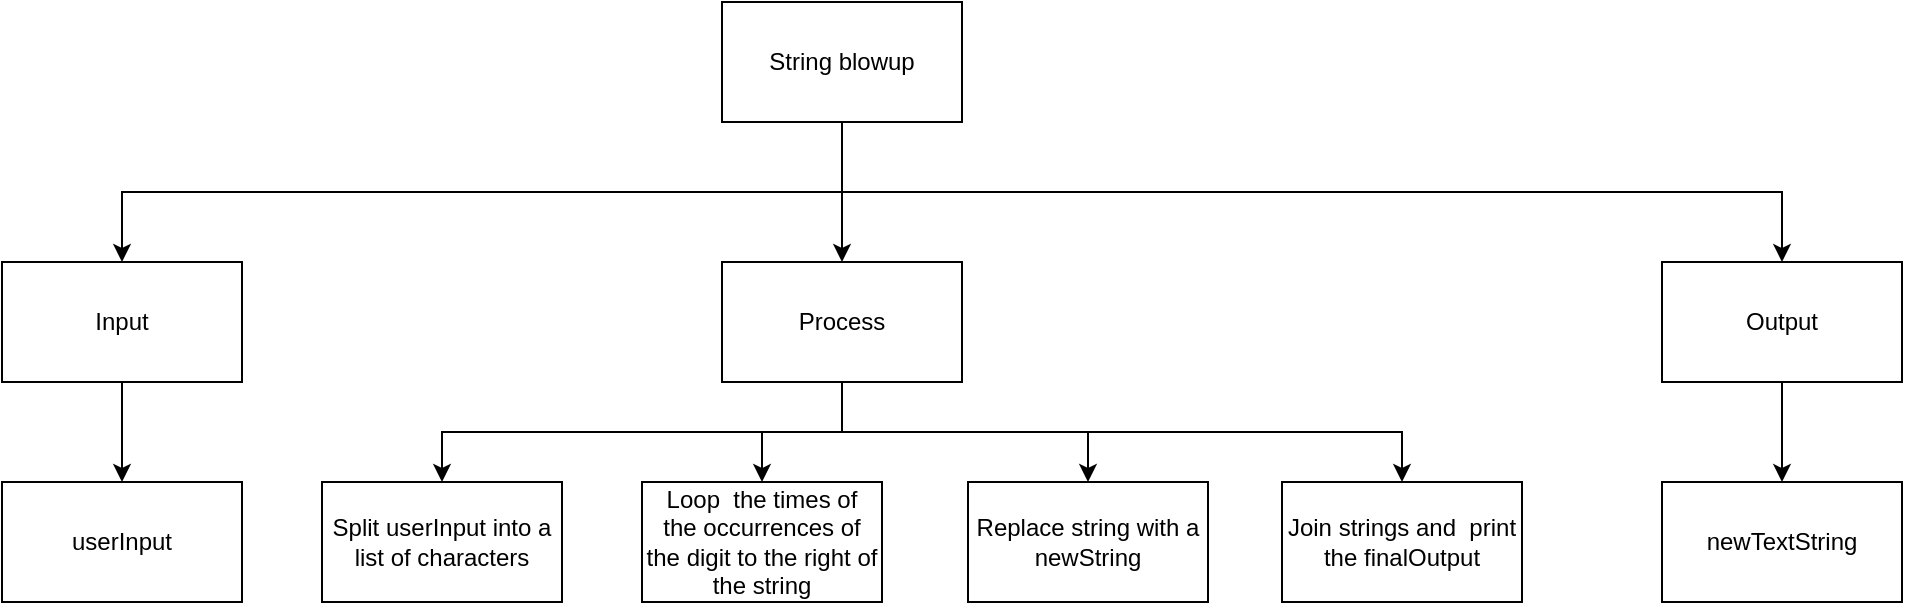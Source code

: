 <mxfile>
    <diagram id="Mr9Ujml_ir5ShDxWFMGV" name="Page-1">
        <mxGraphModel dx="1581" dy="630" grid="1" gridSize="10" guides="1" tooltips="1" connect="1" arrows="1" fold="1" page="1" pageScale="1" pageWidth="827" pageHeight="1169" math="0" shadow="0">
            <root>
                <mxCell id="0"/>
                <mxCell id="1" parent="0"/>
                <mxCell id="6" style="edgeStyle=orthogonalEdgeStyle;html=1;exitX=0.5;exitY=1;exitDx=0;exitDy=0;" parent="1" source="2" target="4" edge="1">
                    <mxGeometry relative="1" as="geometry"/>
                </mxCell>
                <mxCell id="7" style="edgeStyle=orthogonalEdgeStyle;html=1;exitX=0.5;exitY=1;exitDx=0;exitDy=0;rounded=0;" parent="1" source="2" target="5" edge="1">
                    <mxGeometry relative="1" as="geometry"/>
                </mxCell>
                <mxCell id="8" style="edgeStyle=orthogonalEdgeStyle;rounded=0;html=1;exitX=0.5;exitY=1;exitDx=0;exitDy=0;entryX=0.5;entryY=0;entryDx=0;entryDy=0;" parent="1" source="2" target="3" edge="1">
                    <mxGeometry relative="1" as="geometry"/>
                </mxCell>
                <mxCell id="2" value="String blowup" style="rounded=0;whiteSpace=wrap;html=1;" parent="1" vertex="1">
                    <mxGeometry x="120" y="10" width="120" height="60" as="geometry"/>
                </mxCell>
                <mxCell id="11" style="edgeStyle=orthogonalEdgeStyle;rounded=0;html=1;exitX=0.5;exitY=1;exitDx=0;exitDy=0;entryX=0.5;entryY=0;entryDx=0;entryDy=0;" parent="1" source="3" target="9" edge="1">
                    <mxGeometry relative="1" as="geometry"/>
                </mxCell>
                <mxCell id="3" value="Input" style="rounded=0;whiteSpace=wrap;html=1;" parent="1" vertex="1">
                    <mxGeometry x="-240" y="140" width="120" height="60" as="geometry"/>
                </mxCell>
                <mxCell id="13" style="edgeStyle=orthogonalEdgeStyle;rounded=0;html=1;exitX=0.5;exitY=1;exitDx=0;exitDy=0;entryX=0.5;entryY=0;entryDx=0;entryDy=0;" parent="1" source="4" target="12" edge="1">
                    <mxGeometry relative="1" as="geometry"/>
                </mxCell>
                <mxCell id="15" style="edgeStyle=orthogonalEdgeStyle;rounded=0;html=1;exitX=0.5;exitY=1;exitDx=0;exitDy=0;" parent="1" source="4" target="14" edge="1">
                    <mxGeometry relative="1" as="geometry"/>
                </mxCell>
                <mxCell id="17" style="edgeStyle=orthogonalEdgeStyle;rounded=0;html=1;exitX=0.5;exitY=1;exitDx=0;exitDy=0;entryX=0.5;entryY=0;entryDx=0;entryDy=0;" parent="1" source="4" target="16" edge="1">
                    <mxGeometry relative="1" as="geometry"/>
                </mxCell>
                <mxCell id="19" style="edgeStyle=orthogonalEdgeStyle;rounded=0;html=1;exitX=0.5;exitY=1;exitDx=0;exitDy=0;" parent="1" source="4" target="18" edge="1">
                    <mxGeometry relative="1" as="geometry"/>
                </mxCell>
                <mxCell id="4" value="Process" style="rounded=0;whiteSpace=wrap;html=1;" parent="1" vertex="1">
                    <mxGeometry x="120" y="140" width="120" height="60" as="geometry"/>
                </mxCell>
                <mxCell id="21" style="edgeStyle=orthogonalEdgeStyle;rounded=0;html=1;exitX=0.5;exitY=1;exitDx=0;exitDy=0;entryX=0.5;entryY=0;entryDx=0;entryDy=0;" parent="1" source="5" target="20" edge="1">
                    <mxGeometry relative="1" as="geometry"/>
                </mxCell>
                <mxCell id="5" value="Output" style="rounded=0;whiteSpace=wrap;html=1;" parent="1" vertex="1">
                    <mxGeometry x="590" y="140" width="120" height="60" as="geometry"/>
                </mxCell>
                <mxCell id="9" value="userInput" style="rounded=0;whiteSpace=wrap;html=1;" parent="1" vertex="1">
                    <mxGeometry x="-240" y="250" width="120" height="60" as="geometry"/>
                </mxCell>
                <mxCell id="12" value="Split userInput into a list of characters" style="rounded=0;whiteSpace=wrap;html=1;" parent="1" vertex="1">
                    <mxGeometry x="-80" y="250" width="120" height="60" as="geometry"/>
                </mxCell>
                <mxCell id="14" value="Loop&amp;nbsp; the times of the&amp;nbsp;&lt;span id=&quot;docs-internal-guid-b15dee8e-7fff-549d-9cad-097204f311ef&quot;&gt;&lt;span style=&quot;font-family: &amp;#34;cabin&amp;#34; , sans-serif ; background-color: transparent ; vertical-align: baseline&quot;&gt;&lt;font style=&quot;font-size: 12px&quot;&gt;occurrences of the digit to the right of the string&lt;/font&gt;&lt;/span&gt;&lt;/span&gt;" style="rounded=0;whiteSpace=wrap;html=1;" parent="1" vertex="1">
                    <mxGeometry x="80" y="250" width="120" height="60" as="geometry"/>
                </mxCell>
                <mxCell id="16" value="Replace string with a newString" style="rounded=0;whiteSpace=wrap;html=1;" parent="1" vertex="1">
                    <mxGeometry x="243" y="250" width="120" height="60" as="geometry"/>
                </mxCell>
                <mxCell id="18" value="Join strings and&amp;nbsp; print the finalOutput" style="rounded=0;whiteSpace=wrap;html=1;" parent="1" vertex="1">
                    <mxGeometry x="400" y="250" width="120" height="60" as="geometry"/>
                </mxCell>
                <mxCell id="20" value="newTextString" style="rounded=0;whiteSpace=wrap;html=1;" parent="1" vertex="1">
                    <mxGeometry x="590" y="250" width="120" height="60" as="geometry"/>
                </mxCell>
            </root>
        </mxGraphModel>
    </diagram>
</mxfile>